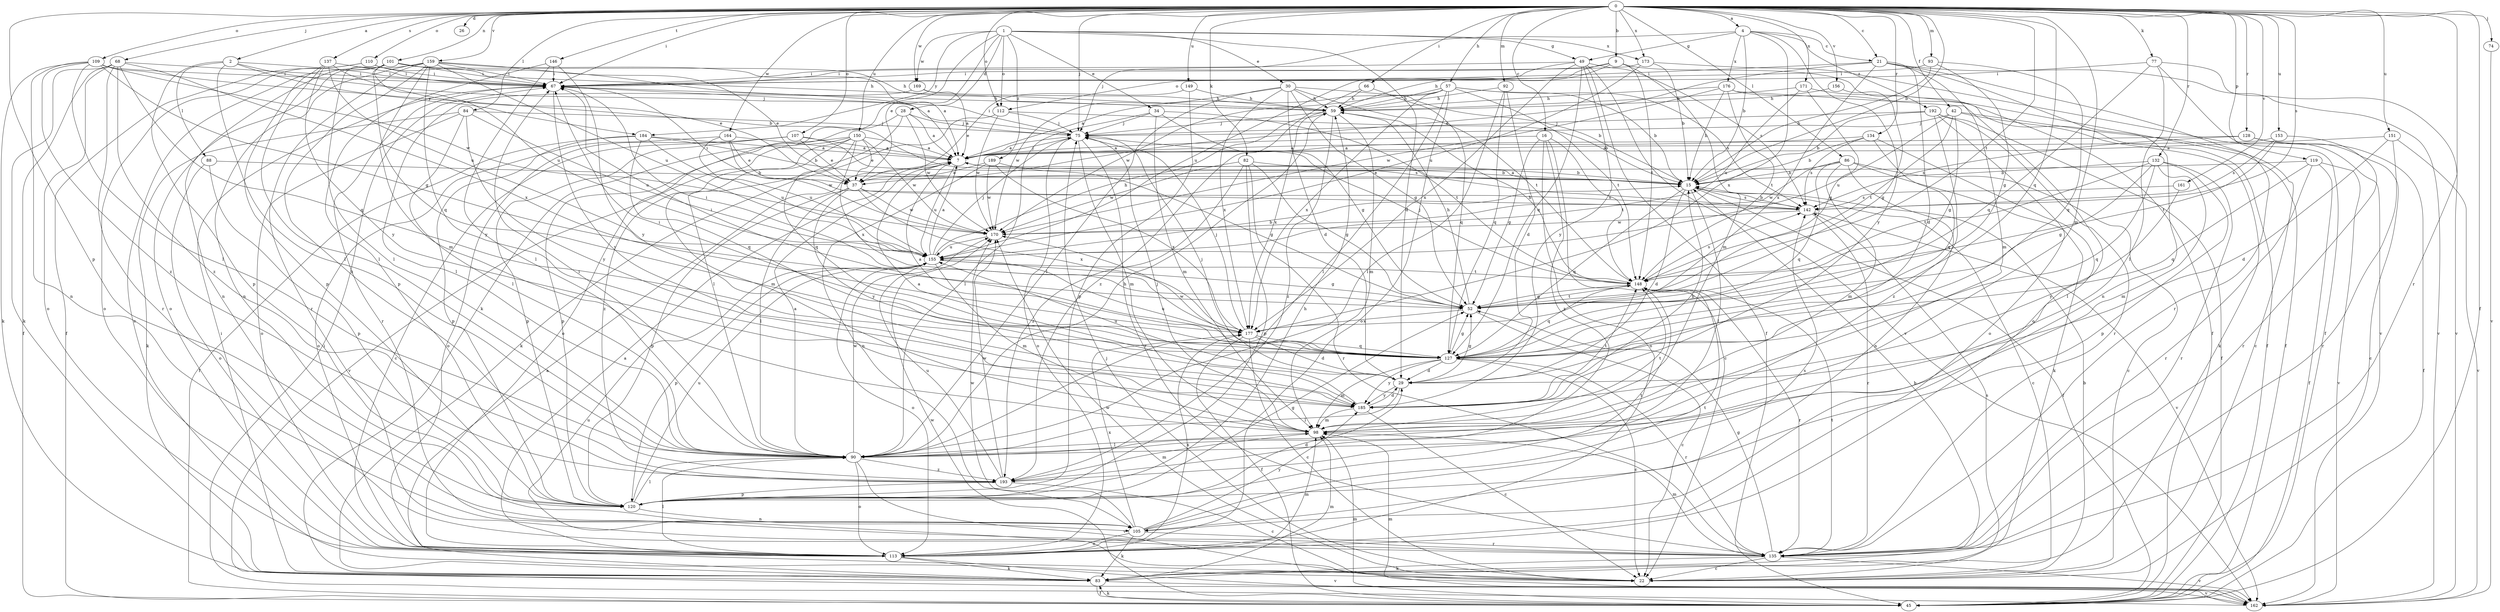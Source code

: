 strict digraph  {
0;
1;
2;
4;
7;
9;
15;
16;
21;
22;
26;
28;
29;
30;
34;
37;
42;
45;
49;
52;
57;
59;
66;
67;
68;
74;
75;
77;
82;
83;
84;
86;
88;
90;
92;
93;
98;
101;
105;
107;
109;
110;
112;
113;
119;
120;
127;
128;
132;
134;
135;
137;
142;
146;
148;
149;
150;
151;
153;
155;
156;
159;
161;
162;
164;
169;
170;
171;
173;
176;
177;
184;
185;
189;
192;
193;
0 -> 2  [label=a];
0 -> 4  [label=a];
0 -> 9  [label=b];
0 -> 15  [label=b];
0 -> 16  [label=c];
0 -> 21  [label=c];
0 -> 26  [label=d];
0 -> 42  [label=f];
0 -> 45  [label=f];
0 -> 57  [label=h];
0 -> 66  [label=i];
0 -> 67  [label=i];
0 -> 68  [label=j];
0 -> 74  [label=j];
0 -> 75  [label=j];
0 -> 77  [label=k];
0 -> 82  [label=k];
0 -> 84  [label=l];
0 -> 86  [label=l];
0 -> 92  [label=m];
0 -> 93  [label=m];
0 -> 98  [label=m];
0 -> 101  [label=n];
0 -> 107  [label=o];
0 -> 109  [label=o];
0 -> 110  [label=o];
0 -> 112  [label=o];
0 -> 119  [label=p];
0 -> 120  [label=p];
0 -> 127  [label=q];
0 -> 128  [label=r];
0 -> 132  [label=r];
0 -> 134  [label=r];
0 -> 135  [label=r];
0 -> 137  [label=s];
0 -> 142  [label=s];
0 -> 146  [label=t];
0 -> 148  [label=t];
0 -> 149  [label=u];
0 -> 150  [label=u];
0 -> 151  [label=u];
0 -> 153  [label=u];
0 -> 156  [label=v];
0 -> 159  [label=v];
0 -> 161  [label=v];
0 -> 164  [label=w];
0 -> 169  [label=w];
0 -> 171  [label=x];
0 -> 173  [label=x];
1 -> 28  [label=d];
1 -> 29  [label=d];
1 -> 30  [label=e];
1 -> 34  [label=e];
1 -> 37  [label=e];
1 -> 49  [label=g];
1 -> 83  [label=k];
1 -> 112  [label=o];
1 -> 169  [label=w];
1 -> 173  [label=x];
1 -> 184  [label=y];
1 -> 189  [label=z];
2 -> 67  [label=i];
2 -> 75  [label=j];
2 -> 88  [label=l];
2 -> 90  [label=l];
2 -> 120  [label=p];
2 -> 184  [label=y];
4 -> 15  [label=b];
4 -> 21  [label=c];
4 -> 49  [label=g];
4 -> 75  [label=j];
4 -> 176  [label=x];
4 -> 177  [label=x];
4 -> 185  [label=y];
4 -> 192  [label=z];
7 -> 15  [label=b];
7 -> 75  [label=j];
7 -> 155  [label=u];
9 -> 45  [label=f];
9 -> 59  [label=h];
9 -> 67  [label=i];
9 -> 98  [label=m];
9 -> 112  [label=o];
9 -> 148  [label=t];
15 -> 7  [label=a];
15 -> 22  [label=c];
15 -> 29  [label=d];
15 -> 45  [label=f];
15 -> 90  [label=l];
15 -> 127  [label=q];
15 -> 142  [label=s];
16 -> 7  [label=a];
16 -> 22  [label=c];
16 -> 52  [label=g];
16 -> 113  [label=o];
16 -> 148  [label=t];
16 -> 193  [label=z];
21 -> 29  [label=d];
21 -> 37  [label=e];
21 -> 67  [label=i];
21 -> 98  [label=m];
21 -> 105  [label=n];
21 -> 135  [label=r];
21 -> 162  [label=v];
21 -> 177  [label=x];
22 -> 15  [label=b];
22 -> 75  [label=j];
22 -> 142  [label=s];
22 -> 155  [label=u];
22 -> 170  [label=w];
28 -> 7  [label=a];
28 -> 75  [label=j];
28 -> 90  [label=l];
28 -> 113  [label=o];
28 -> 170  [label=w];
29 -> 52  [label=g];
29 -> 75  [label=j];
29 -> 90  [label=l];
29 -> 155  [label=u];
29 -> 185  [label=y];
30 -> 15  [label=b];
30 -> 29  [label=d];
30 -> 52  [label=g];
30 -> 59  [label=h];
30 -> 90  [label=l];
30 -> 148  [label=t];
30 -> 170  [label=w];
30 -> 177  [label=x];
34 -> 52  [label=g];
34 -> 75  [label=j];
34 -> 90  [label=l];
34 -> 98  [label=m];
34 -> 148  [label=t];
37 -> 90  [label=l];
37 -> 120  [label=p];
37 -> 142  [label=s];
37 -> 170  [label=w];
37 -> 177  [label=x];
37 -> 185  [label=y];
42 -> 22  [label=c];
42 -> 52  [label=g];
42 -> 75  [label=j];
42 -> 83  [label=k];
42 -> 148  [label=t];
42 -> 155  [label=u];
45 -> 83  [label=k];
45 -> 98  [label=m];
45 -> 170  [label=w];
49 -> 45  [label=f];
49 -> 67  [label=i];
49 -> 127  [label=q];
49 -> 142  [label=s];
49 -> 155  [label=u];
49 -> 162  [label=v];
49 -> 177  [label=x];
49 -> 185  [label=y];
52 -> 22  [label=c];
52 -> 59  [label=h];
52 -> 67  [label=i];
52 -> 148  [label=t];
52 -> 177  [label=x];
57 -> 7  [label=a];
57 -> 15  [label=b];
57 -> 59  [label=h];
57 -> 90  [label=l];
57 -> 113  [label=o];
57 -> 142  [label=s];
57 -> 148  [label=t];
57 -> 170  [label=w];
57 -> 177  [label=x];
59 -> 75  [label=j];
59 -> 98  [label=m];
59 -> 177  [label=x];
59 -> 193  [label=z];
66 -> 59  [label=h];
66 -> 127  [label=q];
66 -> 193  [label=z];
67 -> 59  [label=h];
67 -> 135  [label=r];
67 -> 185  [label=y];
68 -> 45  [label=f];
68 -> 67  [label=i];
68 -> 83  [label=k];
68 -> 113  [label=o];
68 -> 127  [label=q];
68 -> 135  [label=r];
68 -> 177  [label=x];
68 -> 193  [label=z];
74 -> 162  [label=v];
75 -> 7  [label=a];
75 -> 67  [label=i];
75 -> 98  [label=m];
75 -> 113  [label=o];
75 -> 135  [label=r];
77 -> 45  [label=f];
77 -> 67  [label=i];
77 -> 90  [label=l];
77 -> 127  [label=q];
77 -> 162  [label=v];
82 -> 15  [label=b];
82 -> 52  [label=g];
82 -> 120  [label=p];
82 -> 135  [label=r];
82 -> 170  [label=w];
82 -> 193  [label=z];
83 -> 7  [label=a];
83 -> 15  [label=b];
83 -> 45  [label=f];
83 -> 67  [label=i];
83 -> 98  [label=m];
83 -> 162  [label=v];
84 -> 75  [label=j];
84 -> 83  [label=k];
84 -> 90  [label=l];
84 -> 113  [label=o];
84 -> 155  [label=u];
84 -> 185  [label=y];
86 -> 15  [label=b];
86 -> 22  [label=c];
86 -> 83  [label=k];
86 -> 98  [label=m];
86 -> 105  [label=n];
86 -> 127  [label=q];
86 -> 170  [label=w];
88 -> 15  [label=b];
88 -> 113  [label=o];
88 -> 120  [label=p];
90 -> 7  [label=a];
90 -> 59  [label=h];
90 -> 67  [label=i];
90 -> 113  [label=o];
90 -> 162  [label=v];
90 -> 170  [label=w];
90 -> 193  [label=z];
92 -> 29  [label=d];
92 -> 59  [label=h];
92 -> 90  [label=l];
92 -> 127  [label=q];
93 -> 15  [label=b];
93 -> 52  [label=g];
93 -> 67  [label=i];
93 -> 127  [label=q];
98 -> 75  [label=j];
98 -> 90  [label=l];
98 -> 148  [label=t];
101 -> 7  [label=a];
101 -> 22  [label=c];
101 -> 59  [label=h];
101 -> 67  [label=i];
101 -> 90  [label=l];
101 -> 105  [label=n];
101 -> 127  [label=q];
101 -> 155  [label=u];
105 -> 83  [label=k];
105 -> 113  [label=o];
105 -> 135  [label=r];
105 -> 142  [label=s];
105 -> 148  [label=t];
105 -> 170  [label=w];
105 -> 177  [label=x];
105 -> 185  [label=y];
107 -> 7  [label=a];
107 -> 22  [label=c];
107 -> 37  [label=e];
107 -> 113  [label=o];
107 -> 120  [label=p];
107 -> 142  [label=s];
109 -> 15  [label=b];
109 -> 52  [label=g];
109 -> 67  [label=i];
109 -> 83  [label=k];
109 -> 90  [label=l];
109 -> 105  [label=n];
109 -> 170  [label=w];
109 -> 193  [label=z];
110 -> 45  [label=f];
110 -> 59  [label=h];
110 -> 67  [label=i];
110 -> 113  [label=o];
112 -> 15  [label=b];
112 -> 75  [label=j];
112 -> 83  [label=k];
112 -> 170  [label=w];
113 -> 7  [label=a];
113 -> 83  [label=k];
113 -> 90  [label=l];
113 -> 98  [label=m];
113 -> 162  [label=v];
113 -> 177  [label=x];
119 -> 37  [label=e];
119 -> 45  [label=f];
119 -> 127  [label=q];
119 -> 135  [label=r];
119 -> 162  [label=v];
120 -> 29  [label=d];
120 -> 52  [label=g];
120 -> 59  [label=h];
120 -> 90  [label=l];
120 -> 105  [label=n];
120 -> 148  [label=t];
120 -> 155  [label=u];
127 -> 7  [label=a];
127 -> 22  [label=c];
127 -> 29  [label=d];
127 -> 52  [label=g];
127 -> 67  [label=i];
127 -> 98  [label=m];
127 -> 135  [label=r];
127 -> 155  [label=u];
127 -> 170  [label=w];
127 -> 185  [label=y];
128 -> 7  [label=a];
128 -> 22  [label=c];
128 -> 45  [label=f];
128 -> 142  [label=s];
132 -> 15  [label=b];
132 -> 52  [label=g];
132 -> 98  [label=m];
132 -> 120  [label=p];
132 -> 127  [label=q];
132 -> 135  [label=r];
132 -> 148  [label=t];
134 -> 7  [label=a];
134 -> 15  [label=b];
134 -> 90  [label=l];
134 -> 127  [label=q];
134 -> 142  [label=s];
135 -> 22  [label=c];
135 -> 52  [label=g];
135 -> 83  [label=k];
135 -> 98  [label=m];
135 -> 148  [label=t];
135 -> 162  [label=v];
137 -> 37  [label=e];
137 -> 67  [label=i];
137 -> 90  [label=l];
137 -> 120  [label=p];
137 -> 155  [label=u];
137 -> 185  [label=y];
142 -> 15  [label=b];
142 -> 67  [label=i];
142 -> 135  [label=r];
142 -> 162  [label=v];
142 -> 170  [label=w];
146 -> 67  [label=i];
146 -> 90  [label=l];
146 -> 120  [label=p];
146 -> 185  [label=y];
148 -> 52  [label=g];
148 -> 59  [label=h];
148 -> 75  [label=j];
148 -> 127  [label=q];
148 -> 135  [label=r];
148 -> 142  [label=s];
149 -> 37  [label=e];
149 -> 59  [label=h];
149 -> 120  [label=p];
150 -> 7  [label=a];
150 -> 37  [label=e];
150 -> 98  [label=m];
150 -> 120  [label=p];
150 -> 127  [label=q];
150 -> 162  [label=v];
150 -> 170  [label=w];
150 -> 177  [label=x];
150 -> 193  [label=z];
151 -> 7  [label=a];
151 -> 29  [label=d];
151 -> 135  [label=r];
151 -> 162  [label=v];
153 -> 7  [label=a];
153 -> 135  [label=r];
153 -> 142  [label=s];
153 -> 148  [label=t];
155 -> 7  [label=a];
155 -> 15  [label=b];
155 -> 52  [label=g];
155 -> 59  [label=h];
155 -> 75  [label=j];
155 -> 98  [label=m];
155 -> 113  [label=o];
155 -> 120  [label=p];
155 -> 148  [label=t];
156 -> 52  [label=g];
156 -> 59  [label=h];
159 -> 7  [label=a];
159 -> 37  [label=e];
159 -> 67  [label=i];
159 -> 98  [label=m];
159 -> 105  [label=n];
159 -> 113  [label=o];
159 -> 135  [label=r];
159 -> 155  [label=u];
159 -> 185  [label=y];
159 -> 193  [label=z];
161 -> 142  [label=s];
161 -> 185  [label=y];
162 -> 67  [label=i];
162 -> 98  [label=m];
164 -> 7  [label=a];
164 -> 37  [label=e];
164 -> 113  [label=o];
164 -> 155  [label=u];
164 -> 170  [label=w];
169 -> 7  [label=a];
169 -> 59  [label=h];
169 -> 90  [label=l];
170 -> 155  [label=u];
171 -> 45  [label=f];
171 -> 52  [label=g];
171 -> 59  [label=h];
171 -> 155  [label=u];
173 -> 15  [label=b];
173 -> 67  [label=i];
173 -> 155  [label=u];
173 -> 162  [label=v];
176 -> 15  [label=b];
176 -> 45  [label=f];
176 -> 59  [label=h];
176 -> 113  [label=o];
176 -> 148  [label=t];
176 -> 170  [label=w];
177 -> 22  [label=c];
177 -> 29  [label=d];
177 -> 45  [label=f];
177 -> 67  [label=i];
177 -> 75  [label=j];
177 -> 127  [label=q];
184 -> 7  [label=a];
184 -> 15  [label=b];
184 -> 45  [label=f];
184 -> 120  [label=p];
184 -> 127  [label=q];
184 -> 155  [label=u];
185 -> 7  [label=a];
185 -> 15  [label=b];
185 -> 22  [label=c];
185 -> 29  [label=d];
185 -> 98  [label=m];
185 -> 148  [label=t];
189 -> 37  [label=e];
189 -> 52  [label=g];
189 -> 105  [label=n];
189 -> 170  [label=w];
189 -> 177  [label=x];
192 -> 15  [label=b];
192 -> 45  [label=f];
192 -> 75  [label=j];
192 -> 113  [label=o];
192 -> 135  [label=r];
192 -> 193  [label=z];
193 -> 22  [label=c];
193 -> 98  [label=m];
193 -> 120  [label=p];
193 -> 155  [label=u];
193 -> 170  [label=w];
}
